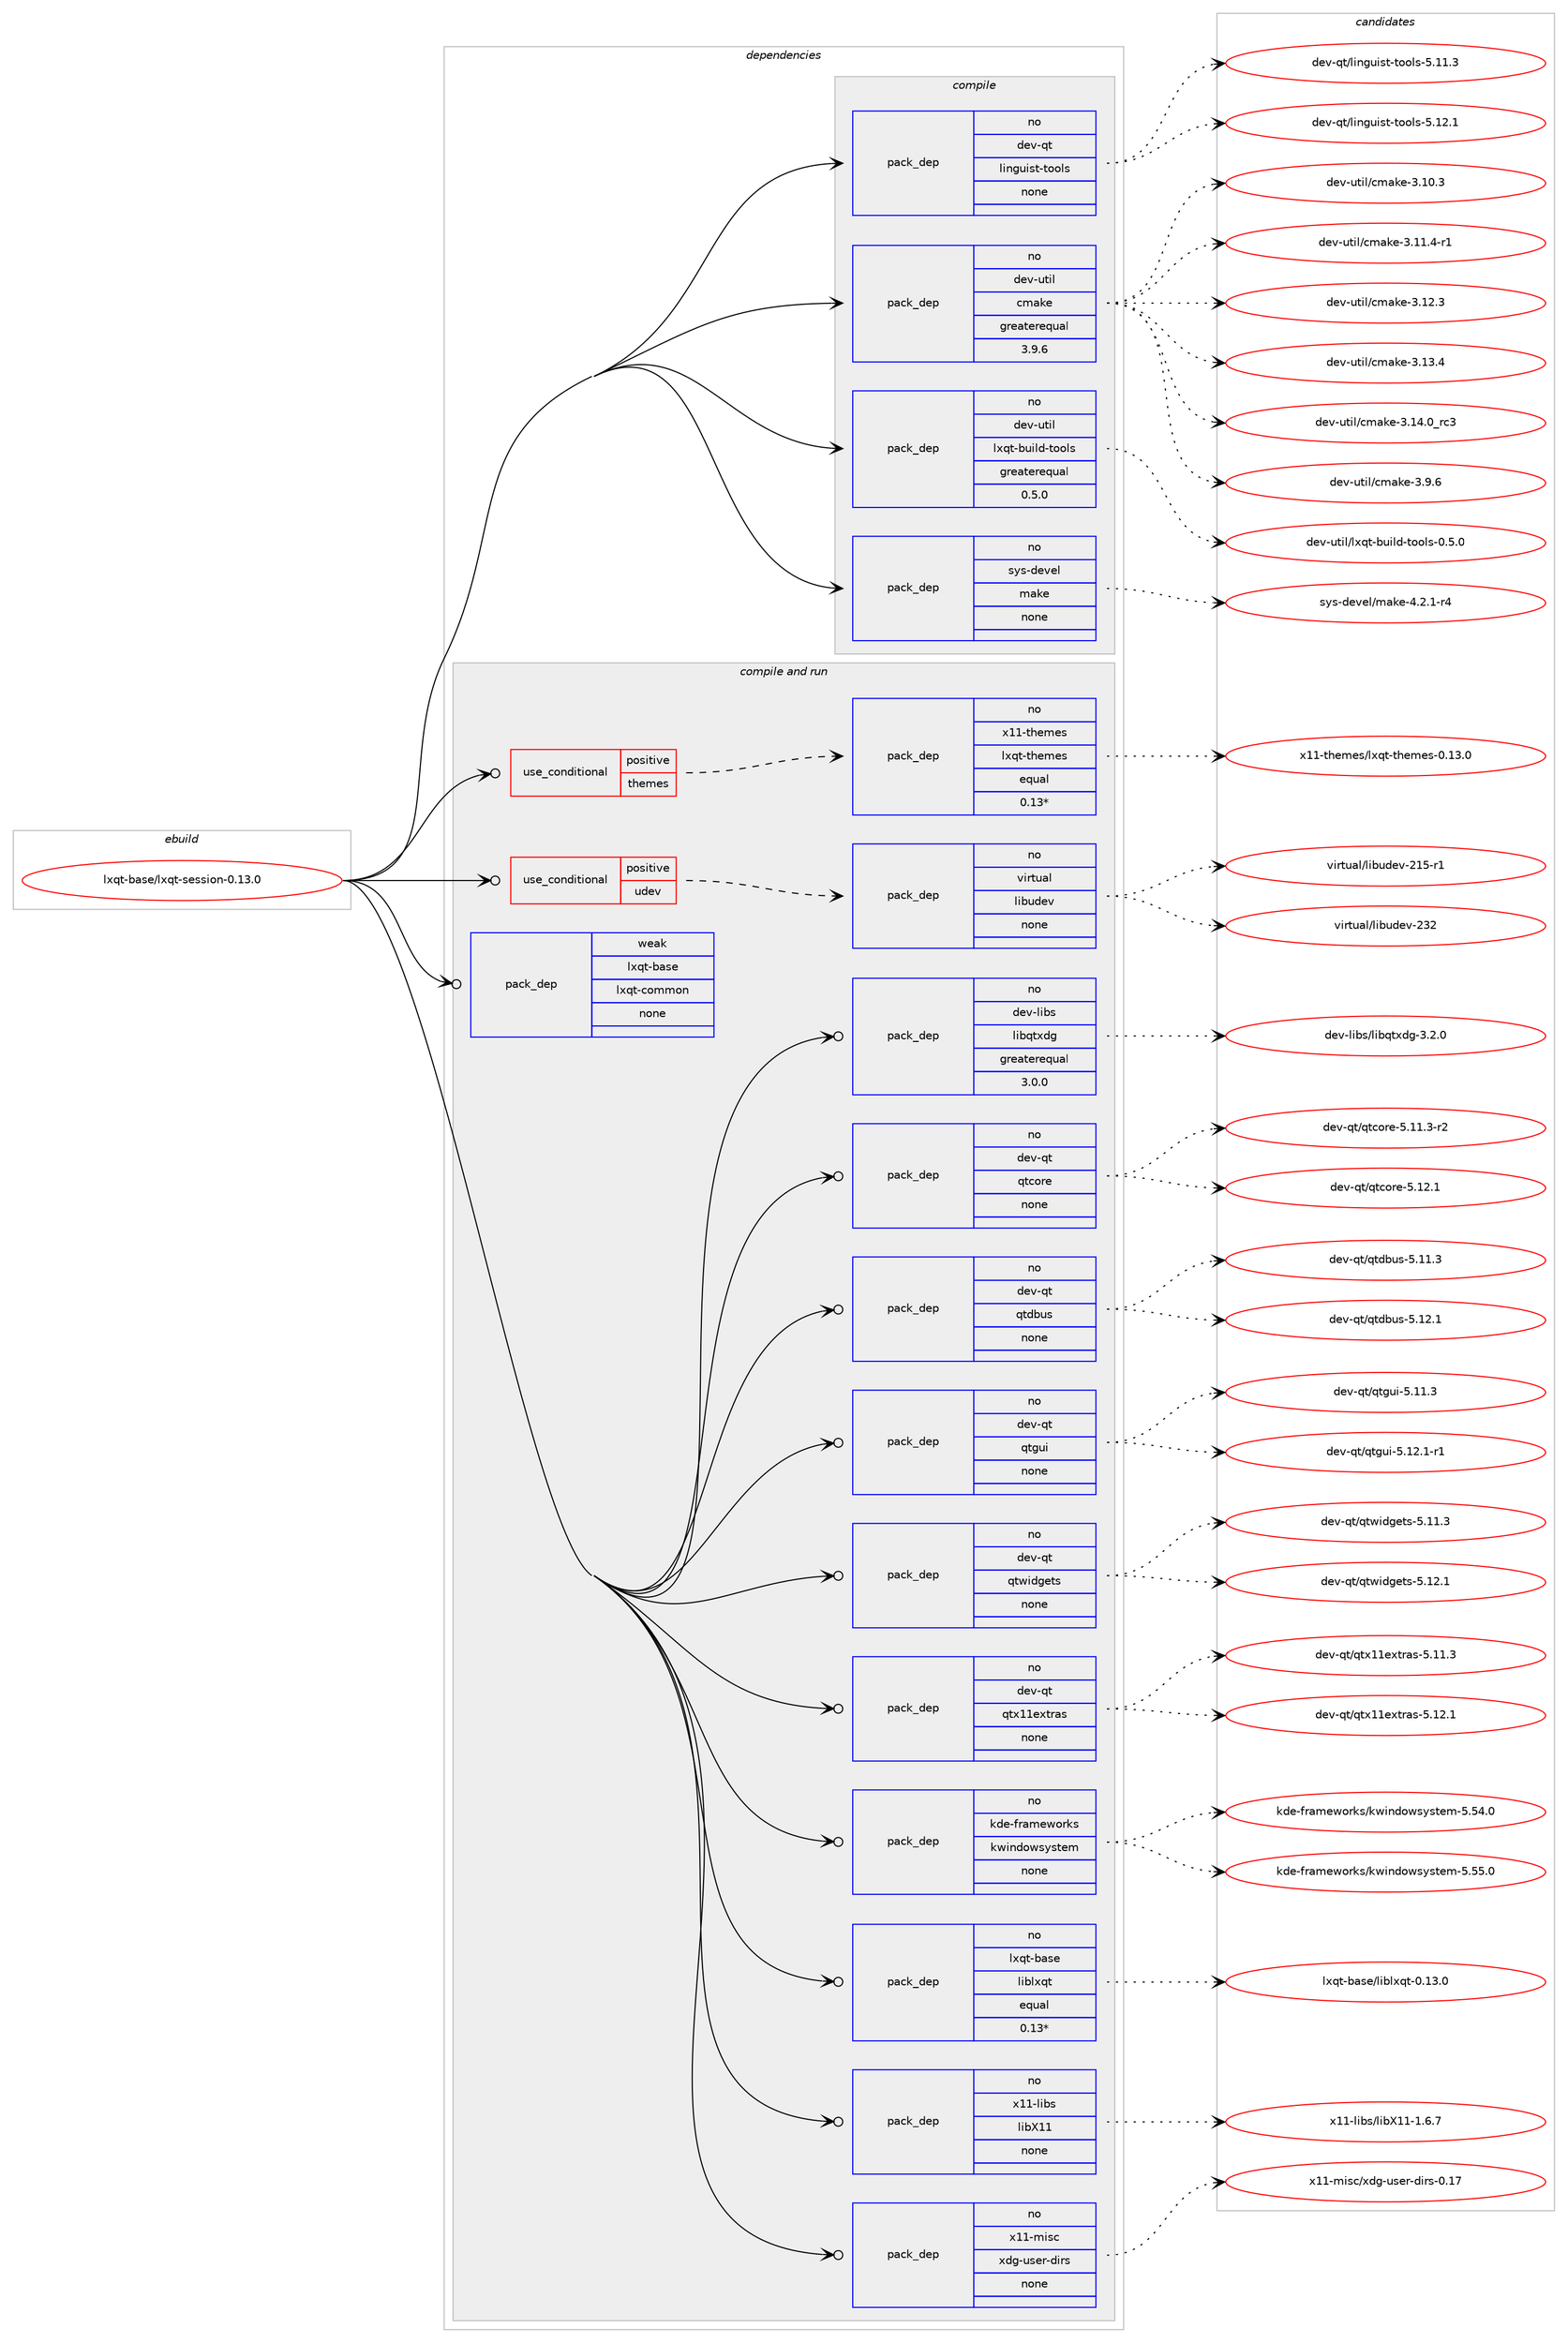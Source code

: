 digraph prolog {

# *************
# Graph options
# *************

newrank=true;
concentrate=true;
compound=true;
graph [rankdir=LR,fontname=Helvetica,fontsize=10,ranksep=1.5];#, ranksep=2.5, nodesep=0.2];
edge  [arrowhead=vee];
node  [fontname=Helvetica,fontsize=10];

# **********
# The ebuild
# **********

subgraph cluster_leftcol {
color=gray;
rank=same;
label=<<i>ebuild</i>>;
id [label="lxqt-base/lxqt-session-0.13.0", color=red, width=4, href="../lxqt-base/lxqt-session-0.13.0.svg"];
}

# ****************
# The dependencies
# ****************

subgraph cluster_midcol {
color=gray;
label=<<i>dependencies</i>>;
subgraph cluster_compile {
fillcolor="#eeeeee";
style=filled;
label=<<i>compile</i>>;
subgraph pack1137769 {
dependency1593037 [label=<<TABLE BORDER="0" CELLBORDER="1" CELLSPACING="0" CELLPADDING="4" WIDTH="220"><TR><TD ROWSPAN="6" CELLPADDING="30">pack_dep</TD></TR><TR><TD WIDTH="110">no</TD></TR><TR><TD>dev-qt</TD></TR><TR><TD>linguist-tools</TD></TR><TR><TD>none</TD></TR><TR><TD></TD></TR></TABLE>>, shape=none, color=blue];
}
id:e -> dependency1593037:w [weight=20,style="solid",arrowhead="vee"];
subgraph pack1137770 {
dependency1593038 [label=<<TABLE BORDER="0" CELLBORDER="1" CELLSPACING="0" CELLPADDING="4" WIDTH="220"><TR><TD ROWSPAN="6" CELLPADDING="30">pack_dep</TD></TR><TR><TD WIDTH="110">no</TD></TR><TR><TD>dev-util</TD></TR><TR><TD>cmake</TD></TR><TR><TD>greaterequal</TD></TR><TR><TD>3.9.6</TD></TR></TABLE>>, shape=none, color=blue];
}
id:e -> dependency1593038:w [weight=20,style="solid",arrowhead="vee"];
subgraph pack1137771 {
dependency1593039 [label=<<TABLE BORDER="0" CELLBORDER="1" CELLSPACING="0" CELLPADDING="4" WIDTH="220"><TR><TD ROWSPAN="6" CELLPADDING="30">pack_dep</TD></TR><TR><TD WIDTH="110">no</TD></TR><TR><TD>dev-util</TD></TR><TR><TD>lxqt-build-tools</TD></TR><TR><TD>greaterequal</TD></TR><TR><TD>0.5.0</TD></TR></TABLE>>, shape=none, color=blue];
}
id:e -> dependency1593039:w [weight=20,style="solid",arrowhead="vee"];
subgraph pack1137772 {
dependency1593040 [label=<<TABLE BORDER="0" CELLBORDER="1" CELLSPACING="0" CELLPADDING="4" WIDTH="220"><TR><TD ROWSPAN="6" CELLPADDING="30">pack_dep</TD></TR><TR><TD WIDTH="110">no</TD></TR><TR><TD>sys-devel</TD></TR><TR><TD>make</TD></TR><TR><TD>none</TD></TR><TR><TD></TD></TR></TABLE>>, shape=none, color=blue];
}
id:e -> dependency1593040:w [weight=20,style="solid",arrowhead="vee"];
}
subgraph cluster_compileandrun {
fillcolor="#eeeeee";
style=filled;
label=<<i>compile and run</i>>;
subgraph cond430237 {
dependency1593041 [label=<<TABLE BORDER="0" CELLBORDER="1" CELLSPACING="0" CELLPADDING="4"><TR><TD ROWSPAN="3" CELLPADDING="10">use_conditional</TD></TR><TR><TD>positive</TD></TR><TR><TD>themes</TD></TR></TABLE>>, shape=none, color=red];
subgraph pack1137773 {
dependency1593042 [label=<<TABLE BORDER="0" CELLBORDER="1" CELLSPACING="0" CELLPADDING="4" WIDTH="220"><TR><TD ROWSPAN="6" CELLPADDING="30">pack_dep</TD></TR><TR><TD WIDTH="110">no</TD></TR><TR><TD>x11-themes</TD></TR><TR><TD>lxqt-themes</TD></TR><TR><TD>equal</TD></TR><TR><TD>0.13*</TD></TR></TABLE>>, shape=none, color=blue];
}
dependency1593041:e -> dependency1593042:w [weight=20,style="dashed",arrowhead="vee"];
}
id:e -> dependency1593041:w [weight=20,style="solid",arrowhead="odotvee"];
subgraph cond430238 {
dependency1593043 [label=<<TABLE BORDER="0" CELLBORDER="1" CELLSPACING="0" CELLPADDING="4"><TR><TD ROWSPAN="3" CELLPADDING="10">use_conditional</TD></TR><TR><TD>positive</TD></TR><TR><TD>udev</TD></TR></TABLE>>, shape=none, color=red];
subgraph pack1137774 {
dependency1593044 [label=<<TABLE BORDER="0" CELLBORDER="1" CELLSPACING="0" CELLPADDING="4" WIDTH="220"><TR><TD ROWSPAN="6" CELLPADDING="30">pack_dep</TD></TR><TR><TD WIDTH="110">no</TD></TR><TR><TD>virtual</TD></TR><TR><TD>libudev</TD></TR><TR><TD>none</TD></TR><TR><TD></TD></TR></TABLE>>, shape=none, color=blue];
}
dependency1593043:e -> dependency1593044:w [weight=20,style="dashed",arrowhead="vee"];
}
id:e -> dependency1593043:w [weight=20,style="solid",arrowhead="odotvee"];
subgraph pack1137775 {
dependency1593045 [label=<<TABLE BORDER="0" CELLBORDER="1" CELLSPACING="0" CELLPADDING="4" WIDTH="220"><TR><TD ROWSPAN="6" CELLPADDING="30">pack_dep</TD></TR><TR><TD WIDTH="110">no</TD></TR><TR><TD>dev-libs</TD></TR><TR><TD>libqtxdg</TD></TR><TR><TD>greaterequal</TD></TR><TR><TD>3.0.0</TD></TR></TABLE>>, shape=none, color=blue];
}
id:e -> dependency1593045:w [weight=20,style="solid",arrowhead="odotvee"];
subgraph pack1137776 {
dependency1593046 [label=<<TABLE BORDER="0" CELLBORDER="1" CELLSPACING="0" CELLPADDING="4" WIDTH="220"><TR><TD ROWSPAN="6" CELLPADDING="30">pack_dep</TD></TR><TR><TD WIDTH="110">no</TD></TR><TR><TD>dev-qt</TD></TR><TR><TD>qtcore</TD></TR><TR><TD>none</TD></TR><TR><TD></TD></TR></TABLE>>, shape=none, color=blue];
}
id:e -> dependency1593046:w [weight=20,style="solid",arrowhead="odotvee"];
subgraph pack1137777 {
dependency1593047 [label=<<TABLE BORDER="0" CELLBORDER="1" CELLSPACING="0" CELLPADDING="4" WIDTH="220"><TR><TD ROWSPAN="6" CELLPADDING="30">pack_dep</TD></TR><TR><TD WIDTH="110">no</TD></TR><TR><TD>dev-qt</TD></TR><TR><TD>qtdbus</TD></TR><TR><TD>none</TD></TR><TR><TD></TD></TR></TABLE>>, shape=none, color=blue];
}
id:e -> dependency1593047:w [weight=20,style="solid",arrowhead="odotvee"];
subgraph pack1137778 {
dependency1593048 [label=<<TABLE BORDER="0" CELLBORDER="1" CELLSPACING="0" CELLPADDING="4" WIDTH="220"><TR><TD ROWSPAN="6" CELLPADDING="30">pack_dep</TD></TR><TR><TD WIDTH="110">no</TD></TR><TR><TD>dev-qt</TD></TR><TR><TD>qtgui</TD></TR><TR><TD>none</TD></TR><TR><TD></TD></TR></TABLE>>, shape=none, color=blue];
}
id:e -> dependency1593048:w [weight=20,style="solid",arrowhead="odotvee"];
subgraph pack1137779 {
dependency1593049 [label=<<TABLE BORDER="0" CELLBORDER="1" CELLSPACING="0" CELLPADDING="4" WIDTH="220"><TR><TD ROWSPAN="6" CELLPADDING="30">pack_dep</TD></TR><TR><TD WIDTH="110">no</TD></TR><TR><TD>dev-qt</TD></TR><TR><TD>qtwidgets</TD></TR><TR><TD>none</TD></TR><TR><TD></TD></TR></TABLE>>, shape=none, color=blue];
}
id:e -> dependency1593049:w [weight=20,style="solid",arrowhead="odotvee"];
subgraph pack1137780 {
dependency1593050 [label=<<TABLE BORDER="0" CELLBORDER="1" CELLSPACING="0" CELLPADDING="4" WIDTH="220"><TR><TD ROWSPAN="6" CELLPADDING="30">pack_dep</TD></TR><TR><TD WIDTH="110">no</TD></TR><TR><TD>dev-qt</TD></TR><TR><TD>qtx11extras</TD></TR><TR><TD>none</TD></TR><TR><TD></TD></TR></TABLE>>, shape=none, color=blue];
}
id:e -> dependency1593050:w [weight=20,style="solid",arrowhead="odotvee"];
subgraph pack1137781 {
dependency1593051 [label=<<TABLE BORDER="0" CELLBORDER="1" CELLSPACING="0" CELLPADDING="4" WIDTH="220"><TR><TD ROWSPAN="6" CELLPADDING="30">pack_dep</TD></TR><TR><TD WIDTH="110">no</TD></TR><TR><TD>kde-frameworks</TD></TR><TR><TD>kwindowsystem</TD></TR><TR><TD>none</TD></TR><TR><TD></TD></TR></TABLE>>, shape=none, color=blue];
}
id:e -> dependency1593051:w [weight=20,style="solid",arrowhead="odotvee"];
subgraph pack1137782 {
dependency1593052 [label=<<TABLE BORDER="0" CELLBORDER="1" CELLSPACING="0" CELLPADDING="4" WIDTH="220"><TR><TD ROWSPAN="6" CELLPADDING="30">pack_dep</TD></TR><TR><TD WIDTH="110">no</TD></TR><TR><TD>lxqt-base</TD></TR><TR><TD>liblxqt</TD></TR><TR><TD>equal</TD></TR><TR><TD>0.13*</TD></TR></TABLE>>, shape=none, color=blue];
}
id:e -> dependency1593052:w [weight=20,style="solid",arrowhead="odotvee"];
subgraph pack1137783 {
dependency1593053 [label=<<TABLE BORDER="0" CELLBORDER="1" CELLSPACING="0" CELLPADDING="4" WIDTH="220"><TR><TD ROWSPAN="6" CELLPADDING="30">pack_dep</TD></TR><TR><TD WIDTH="110">no</TD></TR><TR><TD>x11-libs</TD></TR><TR><TD>libX11</TD></TR><TR><TD>none</TD></TR><TR><TD></TD></TR></TABLE>>, shape=none, color=blue];
}
id:e -> dependency1593053:w [weight=20,style="solid",arrowhead="odotvee"];
subgraph pack1137784 {
dependency1593054 [label=<<TABLE BORDER="0" CELLBORDER="1" CELLSPACING="0" CELLPADDING="4" WIDTH="220"><TR><TD ROWSPAN="6" CELLPADDING="30">pack_dep</TD></TR><TR><TD WIDTH="110">no</TD></TR><TR><TD>x11-misc</TD></TR><TR><TD>xdg-user-dirs</TD></TR><TR><TD>none</TD></TR><TR><TD></TD></TR></TABLE>>, shape=none, color=blue];
}
id:e -> dependency1593054:w [weight=20,style="solid",arrowhead="odotvee"];
subgraph pack1137785 {
dependency1593055 [label=<<TABLE BORDER="0" CELLBORDER="1" CELLSPACING="0" CELLPADDING="4" WIDTH="220"><TR><TD ROWSPAN="6" CELLPADDING="30">pack_dep</TD></TR><TR><TD WIDTH="110">weak</TD></TR><TR><TD>lxqt-base</TD></TR><TR><TD>lxqt-common</TD></TR><TR><TD>none</TD></TR><TR><TD></TD></TR></TABLE>>, shape=none, color=blue];
}
id:e -> dependency1593055:w [weight=20,style="solid",arrowhead="odotvee"];
}
subgraph cluster_run {
fillcolor="#eeeeee";
style=filled;
label=<<i>run</i>>;
}
}

# **************
# The candidates
# **************

subgraph cluster_choices {
rank=same;
color=gray;
label=<<i>candidates</i>>;

subgraph choice1137769 {
color=black;
nodesep=1;
choice10010111845113116471081051101031171051151164511611111110811545534649494651 [label="dev-qt/linguist-tools-5.11.3", color=red, width=4,href="../dev-qt/linguist-tools-5.11.3.svg"];
choice10010111845113116471081051101031171051151164511611111110811545534649504649 [label="dev-qt/linguist-tools-5.12.1", color=red, width=4,href="../dev-qt/linguist-tools-5.12.1.svg"];
dependency1593037:e -> choice10010111845113116471081051101031171051151164511611111110811545534649494651:w [style=dotted,weight="100"];
dependency1593037:e -> choice10010111845113116471081051101031171051151164511611111110811545534649504649:w [style=dotted,weight="100"];
}
subgraph choice1137770 {
color=black;
nodesep=1;
choice1001011184511711610510847991099710710145514649484651 [label="dev-util/cmake-3.10.3", color=red, width=4,href="../dev-util/cmake-3.10.3.svg"];
choice10010111845117116105108479910997107101455146494946524511449 [label="dev-util/cmake-3.11.4-r1", color=red, width=4,href="../dev-util/cmake-3.11.4-r1.svg"];
choice1001011184511711610510847991099710710145514649504651 [label="dev-util/cmake-3.12.3", color=red, width=4,href="../dev-util/cmake-3.12.3.svg"];
choice1001011184511711610510847991099710710145514649514652 [label="dev-util/cmake-3.13.4", color=red, width=4,href="../dev-util/cmake-3.13.4.svg"];
choice1001011184511711610510847991099710710145514649524648951149951 [label="dev-util/cmake-3.14.0_rc3", color=red, width=4,href="../dev-util/cmake-3.14.0_rc3.svg"];
choice10010111845117116105108479910997107101455146574654 [label="dev-util/cmake-3.9.6", color=red, width=4,href="../dev-util/cmake-3.9.6.svg"];
dependency1593038:e -> choice1001011184511711610510847991099710710145514649484651:w [style=dotted,weight="100"];
dependency1593038:e -> choice10010111845117116105108479910997107101455146494946524511449:w [style=dotted,weight="100"];
dependency1593038:e -> choice1001011184511711610510847991099710710145514649504651:w [style=dotted,weight="100"];
dependency1593038:e -> choice1001011184511711610510847991099710710145514649514652:w [style=dotted,weight="100"];
dependency1593038:e -> choice1001011184511711610510847991099710710145514649524648951149951:w [style=dotted,weight="100"];
dependency1593038:e -> choice10010111845117116105108479910997107101455146574654:w [style=dotted,weight="100"];
}
subgraph choice1137771 {
color=black;
nodesep=1;
choice1001011184511711610510847108120113116459811710510810045116111111108115454846534648 [label="dev-util/lxqt-build-tools-0.5.0", color=red, width=4,href="../dev-util/lxqt-build-tools-0.5.0.svg"];
dependency1593039:e -> choice1001011184511711610510847108120113116459811710510810045116111111108115454846534648:w [style=dotted,weight="100"];
}
subgraph choice1137772 {
color=black;
nodesep=1;
choice1151211154510010111810110847109971071014552465046494511452 [label="sys-devel/make-4.2.1-r4", color=red, width=4,href="../sys-devel/make-4.2.1-r4.svg"];
dependency1593040:e -> choice1151211154510010111810110847109971071014552465046494511452:w [style=dotted,weight="100"];
}
subgraph choice1137773 {
color=black;
nodesep=1;
choice120494945116104101109101115471081201131164511610410110910111545484649514648 [label="x11-themes/lxqt-themes-0.13.0", color=red, width=4,href="../x11-themes/lxqt-themes-0.13.0.svg"];
dependency1593042:e -> choice120494945116104101109101115471081201131164511610410110910111545484649514648:w [style=dotted,weight="100"];
}
subgraph choice1137774 {
color=black;
nodesep=1;
choice118105114116117971084710810598117100101118455049534511449 [label="virtual/libudev-215-r1", color=red, width=4,href="../virtual/libudev-215-r1.svg"];
choice11810511411611797108471081059811710010111845505150 [label="virtual/libudev-232", color=red, width=4,href="../virtual/libudev-232.svg"];
dependency1593044:e -> choice118105114116117971084710810598117100101118455049534511449:w [style=dotted,weight="100"];
dependency1593044:e -> choice11810511411611797108471081059811710010111845505150:w [style=dotted,weight="100"];
}
subgraph choice1137775 {
color=black;
nodesep=1;
choice10010111845108105981154710810598113116120100103455146504648 [label="dev-libs/libqtxdg-3.2.0", color=red, width=4,href="../dev-libs/libqtxdg-3.2.0.svg"];
dependency1593045:e -> choice10010111845108105981154710810598113116120100103455146504648:w [style=dotted,weight="100"];
}
subgraph choice1137776 {
color=black;
nodesep=1;
choice100101118451131164711311699111114101455346494946514511450 [label="dev-qt/qtcore-5.11.3-r2", color=red, width=4,href="../dev-qt/qtcore-5.11.3-r2.svg"];
choice10010111845113116471131169911111410145534649504649 [label="dev-qt/qtcore-5.12.1", color=red, width=4,href="../dev-qt/qtcore-5.12.1.svg"];
dependency1593046:e -> choice100101118451131164711311699111114101455346494946514511450:w [style=dotted,weight="100"];
dependency1593046:e -> choice10010111845113116471131169911111410145534649504649:w [style=dotted,weight="100"];
}
subgraph choice1137777 {
color=black;
nodesep=1;
choice10010111845113116471131161009811711545534649494651 [label="dev-qt/qtdbus-5.11.3", color=red, width=4,href="../dev-qt/qtdbus-5.11.3.svg"];
choice10010111845113116471131161009811711545534649504649 [label="dev-qt/qtdbus-5.12.1", color=red, width=4,href="../dev-qt/qtdbus-5.12.1.svg"];
dependency1593047:e -> choice10010111845113116471131161009811711545534649494651:w [style=dotted,weight="100"];
dependency1593047:e -> choice10010111845113116471131161009811711545534649504649:w [style=dotted,weight="100"];
}
subgraph choice1137778 {
color=black;
nodesep=1;
choice100101118451131164711311610311710545534649494651 [label="dev-qt/qtgui-5.11.3", color=red, width=4,href="../dev-qt/qtgui-5.11.3.svg"];
choice1001011184511311647113116103117105455346495046494511449 [label="dev-qt/qtgui-5.12.1-r1", color=red, width=4,href="../dev-qt/qtgui-5.12.1-r1.svg"];
dependency1593048:e -> choice100101118451131164711311610311710545534649494651:w [style=dotted,weight="100"];
dependency1593048:e -> choice1001011184511311647113116103117105455346495046494511449:w [style=dotted,weight="100"];
}
subgraph choice1137779 {
color=black;
nodesep=1;
choice100101118451131164711311611910510010310111611545534649494651 [label="dev-qt/qtwidgets-5.11.3", color=red, width=4,href="../dev-qt/qtwidgets-5.11.3.svg"];
choice100101118451131164711311611910510010310111611545534649504649 [label="dev-qt/qtwidgets-5.12.1", color=red, width=4,href="../dev-qt/qtwidgets-5.12.1.svg"];
dependency1593049:e -> choice100101118451131164711311611910510010310111611545534649494651:w [style=dotted,weight="100"];
dependency1593049:e -> choice100101118451131164711311611910510010310111611545534649504649:w [style=dotted,weight="100"];
}
subgraph choice1137780 {
color=black;
nodesep=1;
choice100101118451131164711311612049491011201161149711545534649494651 [label="dev-qt/qtx11extras-5.11.3", color=red, width=4,href="../dev-qt/qtx11extras-5.11.3.svg"];
choice100101118451131164711311612049491011201161149711545534649504649 [label="dev-qt/qtx11extras-5.12.1", color=red, width=4,href="../dev-qt/qtx11extras-5.12.1.svg"];
dependency1593050:e -> choice100101118451131164711311612049491011201161149711545534649494651:w [style=dotted,weight="100"];
dependency1593050:e -> choice100101118451131164711311612049491011201161149711545534649504649:w [style=dotted,weight="100"];
}
subgraph choice1137781 {
color=black;
nodesep=1;
choice10710010145102114971091011191111141071154710711910511010011111911512111511610110945534653524648 [label="kde-frameworks/kwindowsystem-5.54.0", color=red, width=4,href="../kde-frameworks/kwindowsystem-5.54.0.svg"];
choice10710010145102114971091011191111141071154710711910511010011111911512111511610110945534653534648 [label="kde-frameworks/kwindowsystem-5.55.0", color=red, width=4,href="../kde-frameworks/kwindowsystem-5.55.0.svg"];
dependency1593051:e -> choice10710010145102114971091011191111141071154710711910511010011111911512111511610110945534653524648:w [style=dotted,weight="100"];
dependency1593051:e -> choice10710010145102114971091011191111141071154710711910511010011111911512111511610110945534653534648:w [style=dotted,weight="100"];
}
subgraph choice1137782 {
color=black;
nodesep=1;
choice108120113116459897115101471081059810812011311645484649514648 [label="lxqt-base/liblxqt-0.13.0", color=red, width=4,href="../lxqt-base/liblxqt-0.13.0.svg"];
dependency1593052:e -> choice108120113116459897115101471081059810812011311645484649514648:w [style=dotted,weight="100"];
}
subgraph choice1137783 {
color=black;
nodesep=1;
choice120494945108105981154710810598884949454946544655 [label="x11-libs/libX11-1.6.7", color=red, width=4,href="../x11-libs/libX11-1.6.7.svg"];
dependency1593053:e -> choice120494945108105981154710810598884949454946544655:w [style=dotted,weight="100"];
}
subgraph choice1137784 {
color=black;
nodesep=1;
choice120494945109105115994712010010345117115101114451001051141154548464955 [label="x11-misc/xdg-user-dirs-0.17", color=red, width=4,href="../x11-misc/xdg-user-dirs-0.17.svg"];
dependency1593054:e -> choice120494945109105115994712010010345117115101114451001051141154548464955:w [style=dotted,weight="100"];
}
subgraph choice1137785 {
color=black;
nodesep=1;
}
}

}

